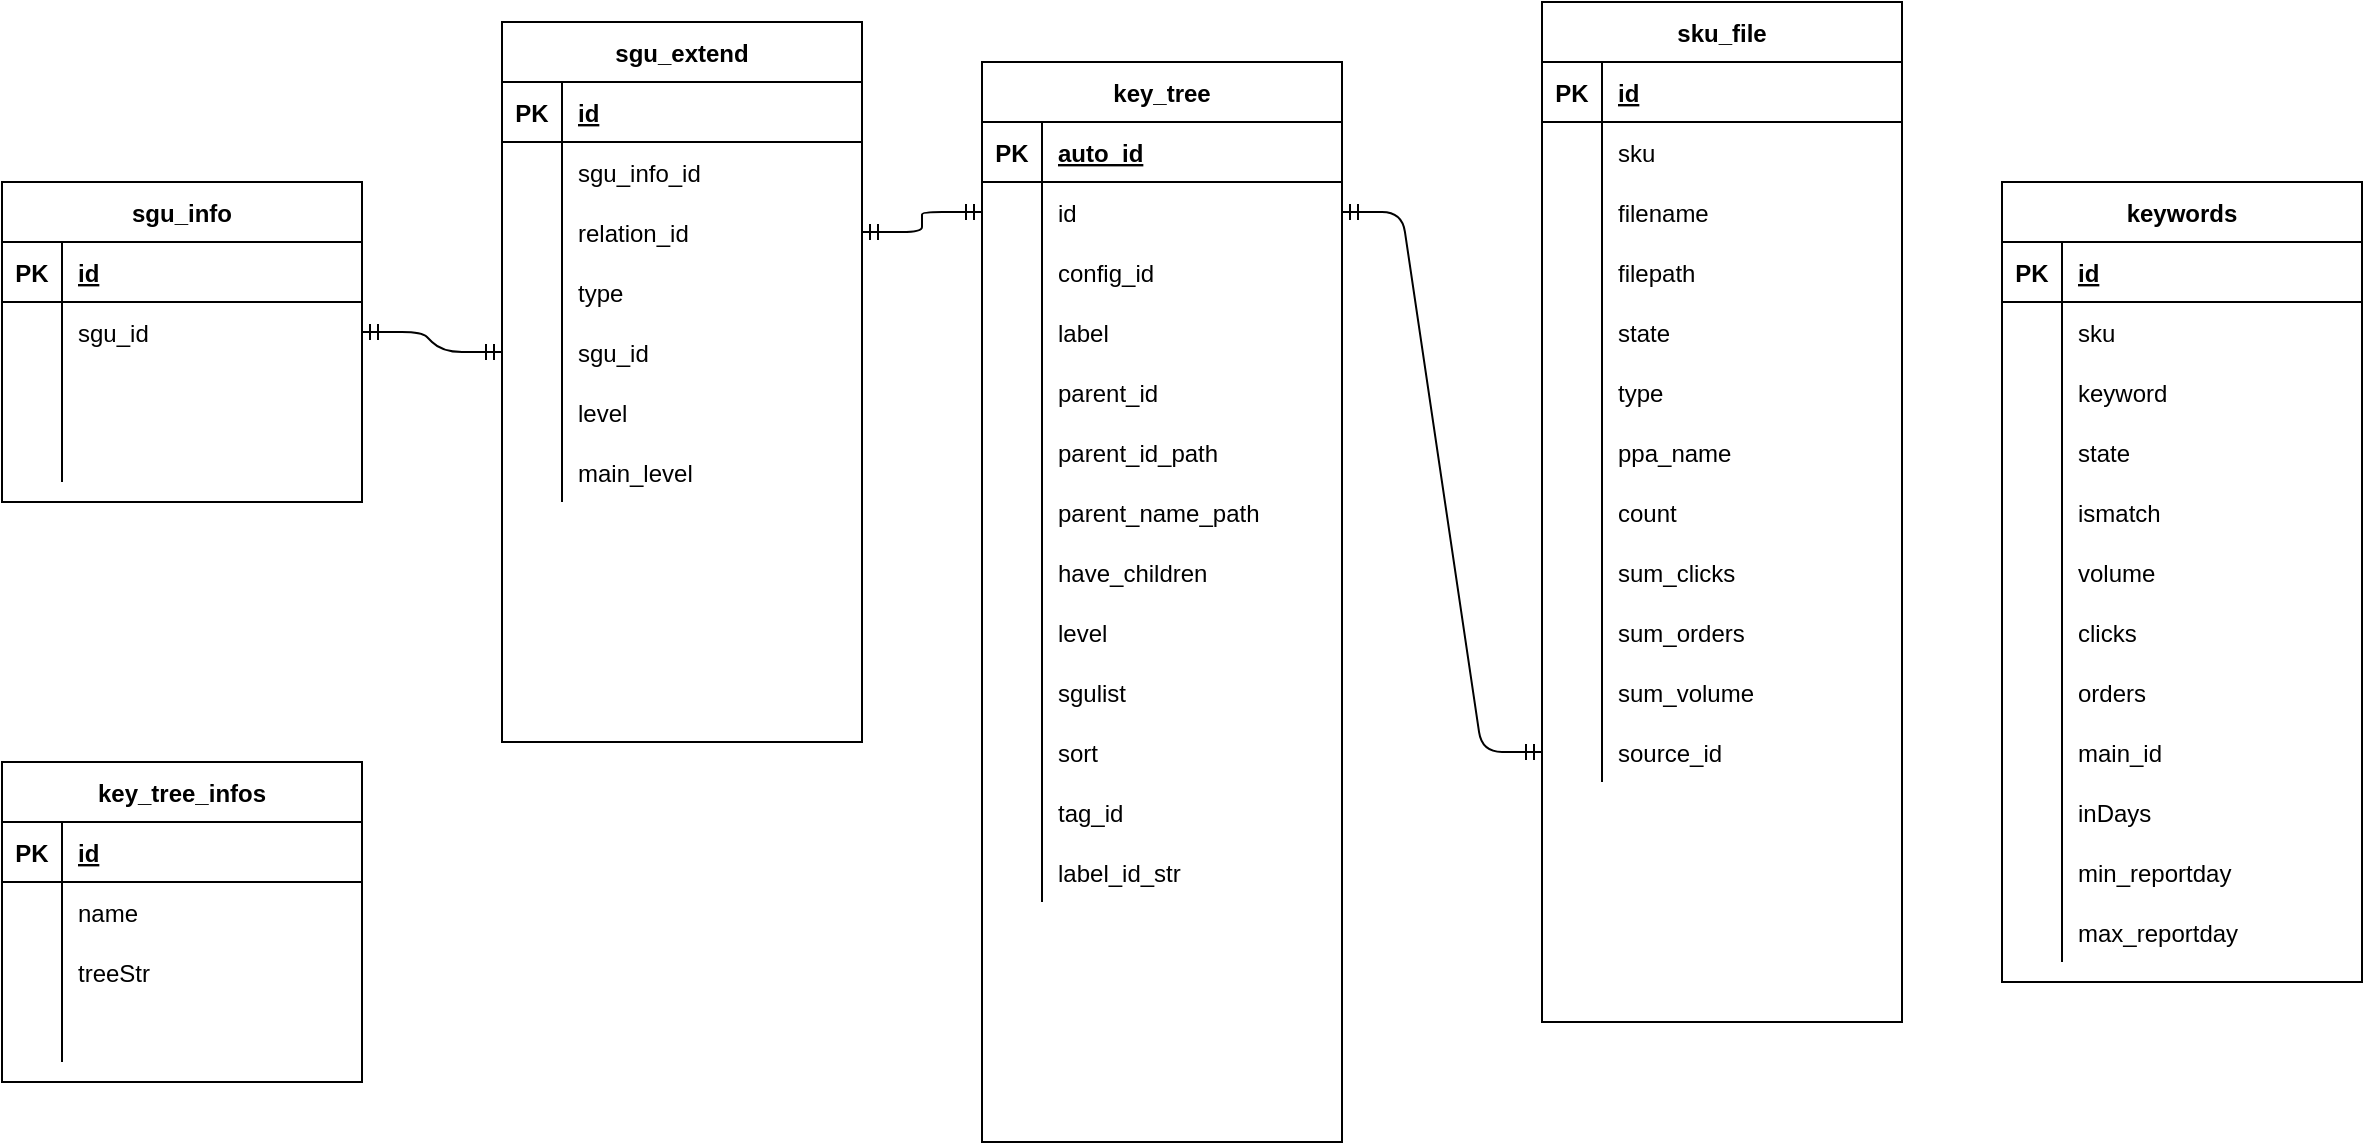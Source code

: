 <mxfile version="13.6.5" type="github">
  <diagram id="T2c0JC1pG8qGvLofcxiz" name="Page-1">
    <mxGraphModel dx="1108" dy="1663" grid="1" gridSize="10" guides="1" tooltips="1" connect="1" arrows="1" fold="1" page="1" pageScale="1" pageWidth="827" pageHeight="1169" math="0" shadow="0">
      <root>
        <mxCell id="0" />
        <mxCell id="1" parent="0" />
        <mxCell id="lmjLTgkYBgZOz8Km2oB--86" value="" style="edgeStyle=entityRelationEdgeStyle;fontSize=12;html=1;endArrow=ERmandOne;startArrow=ERmandOne;" parent="1" source="lmjLTgkYBgZOz8Km2oB--60" target="lmjLTgkYBgZOz8Km2oB--5" edge="1">
          <mxGeometry width="100" height="100" relative="1" as="geometry">
            <mxPoint x="480" y="310" as="sourcePoint" />
            <mxPoint x="580" y="210" as="targetPoint" />
          </mxGeometry>
        </mxCell>
        <mxCell id="lmjLTgkYBgZOz8Km2oB--161" value="" style="edgeStyle=entityRelationEdgeStyle;fontSize=12;html=1;endArrow=ERmandOne;startArrow=ERmandOne;exitX=1;exitY=0.5;exitDx=0;exitDy=0;entryX=0;entryY=0.5;entryDx=0;entryDy=0;" parent="1" source="lmjLTgkYBgZOz8Km2oB--53" target="lmjLTgkYBgZOz8Km2oB--112" edge="1">
          <mxGeometry width="100" height="100" relative="1" as="geometry">
            <mxPoint x="520" y="220" as="sourcePoint" />
            <mxPoint x="620" y="120" as="targetPoint" />
          </mxGeometry>
        </mxCell>
        <mxCell id="PU8C4lSoChh2weEtVs2--3" value="" style="edgeStyle=entityRelationEdgeStyle;fontSize=12;html=1;endArrow=ERmandOne;startArrow=ERmandOne;entryX=0;entryY=0.5;entryDx=0;entryDy=0;exitX=1;exitY=0.5;exitDx=0;exitDy=0;" edge="1" parent="1" source="lmjLTgkYBgZOz8Km2oB--112" target="lmjLTgkYBgZOz8Km2oB--105">
          <mxGeometry width="100" height="100" relative="1" as="geometry">
            <mxPoint x="590" y="310" as="sourcePoint" />
            <mxPoint x="690" y="210" as="targetPoint" />
          </mxGeometry>
        </mxCell>
        <mxCell id="PU8C4lSoChh2weEtVs2--4" value="keywords" style="shape=table;startSize=30;container=1;collapsible=1;childLayout=tableLayout;fixedRows=1;rowLines=0;fontStyle=1;align=center;resizeLast=1;" vertex="1" parent="1">
          <mxGeometry x="1010" y="-220" width="180" height="400" as="geometry" />
        </mxCell>
        <mxCell id="PU8C4lSoChh2weEtVs2--5" value="" style="shape=partialRectangle;collapsible=0;dropTarget=0;pointerEvents=0;fillColor=none;top=0;left=0;bottom=1;right=0;points=[[0,0.5],[1,0.5]];portConstraint=eastwest;" vertex="1" parent="PU8C4lSoChh2weEtVs2--4">
          <mxGeometry y="30" width="180" height="30" as="geometry" />
        </mxCell>
        <mxCell id="PU8C4lSoChh2weEtVs2--6" value="PK" style="shape=partialRectangle;connectable=0;fillColor=none;top=0;left=0;bottom=0;right=0;fontStyle=1;overflow=hidden;" vertex="1" parent="PU8C4lSoChh2weEtVs2--5">
          <mxGeometry width="30" height="30" as="geometry" />
        </mxCell>
        <mxCell id="PU8C4lSoChh2weEtVs2--7" value="id" style="shape=partialRectangle;connectable=0;fillColor=none;top=0;left=0;bottom=0;right=0;align=left;spacingLeft=6;fontStyle=5;overflow=hidden;" vertex="1" parent="PU8C4lSoChh2weEtVs2--5">
          <mxGeometry x="30" width="150" height="30" as="geometry" />
        </mxCell>
        <mxCell id="PU8C4lSoChh2weEtVs2--8" value="" style="shape=partialRectangle;collapsible=0;dropTarget=0;pointerEvents=0;fillColor=none;top=0;left=0;bottom=0;right=0;points=[[0,0.5],[1,0.5]];portConstraint=eastwest;" vertex="1" parent="PU8C4lSoChh2weEtVs2--4">
          <mxGeometry y="60" width="180" height="30" as="geometry" />
        </mxCell>
        <mxCell id="PU8C4lSoChh2weEtVs2--9" value="" style="shape=partialRectangle;connectable=0;fillColor=none;top=0;left=0;bottom=0;right=0;editable=1;overflow=hidden;" vertex="1" parent="PU8C4lSoChh2weEtVs2--8">
          <mxGeometry width="30" height="30" as="geometry" />
        </mxCell>
        <mxCell id="PU8C4lSoChh2weEtVs2--10" value="sku" style="shape=partialRectangle;connectable=0;fillColor=none;top=0;left=0;bottom=0;right=0;align=left;spacingLeft=6;overflow=hidden;" vertex="1" parent="PU8C4lSoChh2weEtVs2--8">
          <mxGeometry x="30" width="150" height="30" as="geometry" />
        </mxCell>
        <mxCell id="PU8C4lSoChh2weEtVs2--11" value="" style="shape=partialRectangle;collapsible=0;dropTarget=0;pointerEvents=0;fillColor=none;top=0;left=0;bottom=0;right=0;points=[[0,0.5],[1,0.5]];portConstraint=eastwest;" vertex="1" parent="PU8C4lSoChh2weEtVs2--4">
          <mxGeometry y="90" width="180" height="30" as="geometry" />
        </mxCell>
        <mxCell id="PU8C4lSoChh2weEtVs2--12" value="" style="shape=partialRectangle;connectable=0;fillColor=none;top=0;left=0;bottom=0;right=0;editable=1;overflow=hidden;" vertex="1" parent="PU8C4lSoChh2weEtVs2--11">
          <mxGeometry width="30" height="30" as="geometry" />
        </mxCell>
        <mxCell id="PU8C4lSoChh2weEtVs2--13" value="keyword" style="shape=partialRectangle;connectable=0;fillColor=none;top=0;left=0;bottom=0;right=0;align=left;spacingLeft=6;overflow=hidden;" vertex="1" parent="PU8C4lSoChh2weEtVs2--11">
          <mxGeometry x="30" width="150" height="30" as="geometry" />
        </mxCell>
        <mxCell id="PU8C4lSoChh2weEtVs2--14" value="" style="shape=partialRectangle;collapsible=0;dropTarget=0;pointerEvents=0;fillColor=none;top=0;left=0;bottom=0;right=0;points=[[0,0.5],[1,0.5]];portConstraint=eastwest;" vertex="1" parent="PU8C4lSoChh2weEtVs2--4">
          <mxGeometry y="120" width="180" height="30" as="geometry" />
        </mxCell>
        <mxCell id="PU8C4lSoChh2weEtVs2--15" value="" style="shape=partialRectangle;connectable=0;fillColor=none;top=0;left=0;bottom=0;right=0;editable=1;overflow=hidden;" vertex="1" parent="PU8C4lSoChh2weEtVs2--14">
          <mxGeometry width="30" height="30" as="geometry" />
        </mxCell>
        <mxCell id="PU8C4lSoChh2weEtVs2--16" value="state" style="shape=partialRectangle;connectable=0;fillColor=none;top=0;left=0;bottom=0;right=0;align=left;spacingLeft=6;overflow=hidden;" vertex="1" parent="PU8C4lSoChh2weEtVs2--14">
          <mxGeometry x="30" width="150" height="30" as="geometry" />
        </mxCell>
        <mxCell id="PU8C4lSoChh2weEtVs2--17" value="" style="shape=partialRectangle;collapsible=0;dropTarget=0;pointerEvents=0;fillColor=none;top=0;left=0;bottom=0;right=0;points=[[0,0.5],[1,0.5]];portConstraint=eastwest;" vertex="1" parent="PU8C4lSoChh2weEtVs2--4">
          <mxGeometry y="150" width="180" height="30" as="geometry" />
        </mxCell>
        <mxCell id="PU8C4lSoChh2weEtVs2--18" value="" style="shape=partialRectangle;connectable=0;fillColor=none;top=0;left=0;bottom=0;right=0;editable=1;overflow=hidden;" vertex="1" parent="PU8C4lSoChh2weEtVs2--17">
          <mxGeometry width="30" height="30" as="geometry" />
        </mxCell>
        <mxCell id="PU8C4lSoChh2weEtVs2--19" value="ismatch" style="shape=partialRectangle;connectable=0;fillColor=none;top=0;left=0;bottom=0;right=0;align=left;spacingLeft=6;overflow=hidden;" vertex="1" parent="PU8C4lSoChh2weEtVs2--17">
          <mxGeometry x="30" width="150" height="30" as="geometry" />
        </mxCell>
        <mxCell id="PU8C4lSoChh2weEtVs2--20" value="" style="shape=partialRectangle;collapsible=0;dropTarget=0;pointerEvents=0;fillColor=none;top=0;left=0;bottom=0;right=0;points=[[0,0.5],[1,0.5]];portConstraint=eastwest;" vertex="1" parent="PU8C4lSoChh2weEtVs2--4">
          <mxGeometry y="180" width="180" height="30" as="geometry" />
        </mxCell>
        <mxCell id="PU8C4lSoChh2weEtVs2--21" value="" style="shape=partialRectangle;connectable=0;fillColor=none;top=0;left=0;bottom=0;right=0;editable=1;overflow=hidden;" vertex="1" parent="PU8C4lSoChh2weEtVs2--20">
          <mxGeometry width="30" height="30" as="geometry" />
        </mxCell>
        <mxCell id="PU8C4lSoChh2weEtVs2--22" value="volume" style="shape=partialRectangle;connectable=0;fillColor=none;top=0;left=0;bottom=0;right=0;align=left;spacingLeft=6;overflow=hidden;" vertex="1" parent="PU8C4lSoChh2weEtVs2--20">
          <mxGeometry x="30" width="150" height="30" as="geometry" />
        </mxCell>
        <mxCell id="PU8C4lSoChh2weEtVs2--23" value="" style="shape=partialRectangle;collapsible=0;dropTarget=0;pointerEvents=0;fillColor=none;top=0;left=0;bottom=0;right=0;points=[[0,0.5],[1,0.5]];portConstraint=eastwest;" vertex="1" parent="PU8C4lSoChh2weEtVs2--4">
          <mxGeometry y="210" width="180" height="30" as="geometry" />
        </mxCell>
        <mxCell id="PU8C4lSoChh2weEtVs2--24" value="" style="shape=partialRectangle;connectable=0;fillColor=none;top=0;left=0;bottom=0;right=0;editable=1;overflow=hidden;" vertex="1" parent="PU8C4lSoChh2weEtVs2--23">
          <mxGeometry width="30" height="30" as="geometry" />
        </mxCell>
        <mxCell id="PU8C4lSoChh2weEtVs2--25" value="clicks" style="shape=partialRectangle;connectable=0;fillColor=none;top=0;left=0;bottom=0;right=0;align=left;spacingLeft=6;overflow=hidden;" vertex="1" parent="PU8C4lSoChh2weEtVs2--23">
          <mxGeometry x="30" width="150" height="30" as="geometry" />
        </mxCell>
        <mxCell id="PU8C4lSoChh2weEtVs2--26" value="" style="shape=partialRectangle;collapsible=0;dropTarget=0;pointerEvents=0;fillColor=none;top=0;left=0;bottom=0;right=0;points=[[0,0.5],[1,0.5]];portConstraint=eastwest;" vertex="1" parent="PU8C4lSoChh2weEtVs2--4">
          <mxGeometry y="240" width="180" height="30" as="geometry" />
        </mxCell>
        <mxCell id="PU8C4lSoChh2weEtVs2--27" value="" style="shape=partialRectangle;connectable=0;fillColor=none;top=0;left=0;bottom=0;right=0;editable=1;overflow=hidden;" vertex="1" parent="PU8C4lSoChh2weEtVs2--26">
          <mxGeometry width="30" height="30" as="geometry" />
        </mxCell>
        <mxCell id="PU8C4lSoChh2weEtVs2--28" value="orders" style="shape=partialRectangle;connectable=0;fillColor=none;top=0;left=0;bottom=0;right=0;align=left;spacingLeft=6;overflow=hidden;" vertex="1" parent="PU8C4lSoChh2weEtVs2--26">
          <mxGeometry x="30" width="150" height="30" as="geometry" />
        </mxCell>
        <mxCell id="PU8C4lSoChh2weEtVs2--54" value="" style="shape=partialRectangle;collapsible=0;dropTarget=0;pointerEvents=0;fillColor=none;top=0;left=0;bottom=0;right=0;points=[[0,0.5],[1,0.5]];portConstraint=eastwest;" vertex="1" parent="PU8C4lSoChh2weEtVs2--4">
          <mxGeometry y="270" width="180" height="30" as="geometry" />
        </mxCell>
        <mxCell id="PU8C4lSoChh2weEtVs2--55" value="" style="shape=partialRectangle;connectable=0;fillColor=none;top=0;left=0;bottom=0;right=0;editable=1;overflow=hidden;" vertex="1" parent="PU8C4lSoChh2weEtVs2--54">
          <mxGeometry width="30" height="30" as="geometry" />
        </mxCell>
        <mxCell id="PU8C4lSoChh2weEtVs2--56" value="main_id" style="shape=partialRectangle;connectable=0;fillColor=none;top=0;left=0;bottom=0;right=0;align=left;spacingLeft=6;overflow=hidden;" vertex="1" parent="PU8C4lSoChh2weEtVs2--54">
          <mxGeometry x="30" width="150" height="30" as="geometry" />
        </mxCell>
        <mxCell id="PU8C4lSoChh2weEtVs2--57" value="" style="shape=partialRectangle;collapsible=0;dropTarget=0;pointerEvents=0;fillColor=none;top=0;left=0;bottom=0;right=0;points=[[0,0.5],[1,0.5]];portConstraint=eastwest;" vertex="1" parent="PU8C4lSoChh2weEtVs2--4">
          <mxGeometry y="300" width="180" height="30" as="geometry" />
        </mxCell>
        <mxCell id="PU8C4lSoChh2weEtVs2--58" value="" style="shape=partialRectangle;connectable=0;fillColor=none;top=0;left=0;bottom=0;right=0;editable=1;overflow=hidden;" vertex="1" parent="PU8C4lSoChh2weEtVs2--57">
          <mxGeometry width="30" height="30" as="geometry" />
        </mxCell>
        <mxCell id="PU8C4lSoChh2weEtVs2--59" value="inDays" style="shape=partialRectangle;connectable=0;fillColor=none;top=0;left=0;bottom=0;right=0;align=left;spacingLeft=6;overflow=hidden;" vertex="1" parent="PU8C4lSoChh2weEtVs2--57">
          <mxGeometry x="30" width="150" height="30" as="geometry" />
        </mxCell>
        <mxCell id="PU8C4lSoChh2weEtVs2--60" value="" style="shape=partialRectangle;collapsible=0;dropTarget=0;pointerEvents=0;fillColor=none;top=0;left=0;bottom=0;right=0;points=[[0,0.5],[1,0.5]];portConstraint=eastwest;" vertex="1" parent="PU8C4lSoChh2weEtVs2--4">
          <mxGeometry y="330" width="180" height="30" as="geometry" />
        </mxCell>
        <mxCell id="PU8C4lSoChh2weEtVs2--61" value="" style="shape=partialRectangle;connectable=0;fillColor=none;top=0;left=0;bottom=0;right=0;editable=1;overflow=hidden;" vertex="1" parent="PU8C4lSoChh2weEtVs2--60">
          <mxGeometry width="30" height="30" as="geometry" />
        </mxCell>
        <mxCell id="PU8C4lSoChh2weEtVs2--62" value="min_reportday" style="shape=partialRectangle;connectable=0;fillColor=none;top=0;left=0;bottom=0;right=0;align=left;spacingLeft=6;overflow=hidden;" vertex="1" parent="PU8C4lSoChh2weEtVs2--60">
          <mxGeometry x="30" width="150" height="30" as="geometry" />
        </mxCell>
        <mxCell id="PU8C4lSoChh2weEtVs2--63" value="" style="shape=partialRectangle;collapsible=0;dropTarget=0;pointerEvents=0;fillColor=none;top=0;left=0;bottom=0;right=0;points=[[0,0.5],[1,0.5]];portConstraint=eastwest;" vertex="1" parent="PU8C4lSoChh2weEtVs2--4">
          <mxGeometry y="360" width="180" height="30" as="geometry" />
        </mxCell>
        <mxCell id="PU8C4lSoChh2weEtVs2--64" value="" style="shape=partialRectangle;connectable=0;fillColor=none;top=0;left=0;bottom=0;right=0;editable=1;overflow=hidden;" vertex="1" parent="PU8C4lSoChh2weEtVs2--63">
          <mxGeometry width="30" height="30" as="geometry" />
        </mxCell>
        <mxCell id="PU8C4lSoChh2weEtVs2--65" value="max_reportday" style="shape=partialRectangle;connectable=0;fillColor=none;top=0;left=0;bottom=0;right=0;align=left;spacingLeft=6;overflow=hidden;" vertex="1" parent="PU8C4lSoChh2weEtVs2--63">
          <mxGeometry x="30" width="150" height="30" as="geometry" />
        </mxCell>
        <mxCell id="lmjLTgkYBgZOz8Km2oB--148" value="key_tree_infos" style="shape=table;startSize=30;container=1;collapsible=1;childLayout=tableLayout;fixedRows=1;rowLines=0;fontStyle=1;align=center;resizeLast=1;fillColor=none;" parent="1" vertex="1">
          <mxGeometry x="10" y="70" width="180" height="160" as="geometry" />
        </mxCell>
        <mxCell id="lmjLTgkYBgZOz8Km2oB--149" value="" style="shape=partialRectangle;collapsible=0;dropTarget=0;pointerEvents=0;fillColor=none;top=0;left=0;bottom=1;right=0;points=[[0,0.5],[1,0.5]];portConstraint=eastwest;" parent="lmjLTgkYBgZOz8Km2oB--148" vertex="1">
          <mxGeometry y="30" width="180" height="30" as="geometry" />
        </mxCell>
        <mxCell id="lmjLTgkYBgZOz8Km2oB--150" value="PK" style="shape=partialRectangle;connectable=0;fillColor=none;top=0;left=0;bottom=0;right=0;fontStyle=1;overflow=hidden;" parent="lmjLTgkYBgZOz8Km2oB--149" vertex="1">
          <mxGeometry width="30" height="30" as="geometry" />
        </mxCell>
        <mxCell id="lmjLTgkYBgZOz8Km2oB--151" value="id" style="shape=partialRectangle;connectable=0;fillColor=none;top=0;left=0;bottom=0;right=0;align=left;spacingLeft=6;fontStyle=5;overflow=hidden;" parent="lmjLTgkYBgZOz8Km2oB--149" vertex="1">
          <mxGeometry x="30" width="150" height="30" as="geometry" />
        </mxCell>
        <mxCell id="lmjLTgkYBgZOz8Km2oB--152" value="" style="shape=partialRectangle;collapsible=0;dropTarget=0;pointerEvents=0;fillColor=none;top=0;left=0;bottom=0;right=0;points=[[0,0.5],[1,0.5]];portConstraint=eastwest;" parent="lmjLTgkYBgZOz8Km2oB--148" vertex="1">
          <mxGeometry y="60" width="180" height="30" as="geometry" />
        </mxCell>
        <mxCell id="lmjLTgkYBgZOz8Km2oB--153" value="" style="shape=partialRectangle;connectable=0;fillColor=none;top=0;left=0;bottom=0;right=0;editable=1;overflow=hidden;" parent="lmjLTgkYBgZOz8Km2oB--152" vertex="1">
          <mxGeometry width="30" height="30" as="geometry" />
        </mxCell>
        <mxCell id="lmjLTgkYBgZOz8Km2oB--154" value="name" style="shape=partialRectangle;connectable=0;fillColor=none;top=0;left=0;bottom=0;right=0;align=left;spacingLeft=6;overflow=hidden;" parent="lmjLTgkYBgZOz8Km2oB--152" vertex="1">
          <mxGeometry x="30" width="150" height="30" as="geometry" />
        </mxCell>
        <mxCell id="lmjLTgkYBgZOz8Km2oB--155" value="" style="shape=partialRectangle;collapsible=0;dropTarget=0;pointerEvents=0;fillColor=none;top=0;left=0;bottom=0;right=0;points=[[0,0.5],[1,0.5]];portConstraint=eastwest;" parent="lmjLTgkYBgZOz8Km2oB--148" vertex="1">
          <mxGeometry y="90" width="180" height="30" as="geometry" />
        </mxCell>
        <mxCell id="lmjLTgkYBgZOz8Km2oB--156" value="" style="shape=partialRectangle;connectable=0;fillColor=none;top=0;left=0;bottom=0;right=0;editable=1;overflow=hidden;" parent="lmjLTgkYBgZOz8Km2oB--155" vertex="1">
          <mxGeometry width="30" height="30" as="geometry" />
        </mxCell>
        <mxCell id="lmjLTgkYBgZOz8Km2oB--157" value="treeStr" style="shape=partialRectangle;connectable=0;fillColor=none;top=0;left=0;bottom=0;right=0;align=left;spacingLeft=6;overflow=hidden;" parent="lmjLTgkYBgZOz8Km2oB--155" vertex="1">
          <mxGeometry x="30" width="150" height="30" as="geometry" />
        </mxCell>
        <mxCell id="lmjLTgkYBgZOz8Km2oB--158" value="" style="shape=partialRectangle;collapsible=0;dropTarget=0;pointerEvents=0;fillColor=none;top=0;left=0;bottom=0;right=0;points=[[0,0.5],[1,0.5]];portConstraint=eastwest;" parent="lmjLTgkYBgZOz8Km2oB--148" vertex="1">
          <mxGeometry y="120" width="180" height="30" as="geometry" />
        </mxCell>
        <mxCell id="lmjLTgkYBgZOz8Km2oB--159" value="" style="shape=partialRectangle;connectable=0;fillColor=none;top=0;left=0;bottom=0;right=0;editable=1;overflow=hidden;" parent="lmjLTgkYBgZOz8Km2oB--158" vertex="1">
          <mxGeometry width="30" height="30" as="geometry" />
        </mxCell>
        <mxCell id="lmjLTgkYBgZOz8Km2oB--160" value="" style="shape=partialRectangle;connectable=0;fillColor=none;top=0;left=0;bottom=0;right=0;align=left;spacingLeft=6;overflow=hidden;" parent="lmjLTgkYBgZOz8Km2oB--158" vertex="1">
          <mxGeometry x="30" width="150" height="30" as="geometry" />
        </mxCell>
        <mxCell id="lmjLTgkYBgZOz8Km2oB--1" value="sgu_info" style="shape=table;startSize=30;container=1;collapsible=1;childLayout=tableLayout;fixedRows=1;rowLines=0;fontStyle=1;align=center;resizeLast=1;" parent="1" vertex="1">
          <mxGeometry x="10" y="-220" width="180" height="160" as="geometry">
            <mxRectangle x="30" y="80" width="80" height="30" as="alternateBounds" />
          </mxGeometry>
        </mxCell>
        <mxCell id="lmjLTgkYBgZOz8Km2oB--2" value="" style="shape=partialRectangle;collapsible=0;dropTarget=0;pointerEvents=0;fillColor=none;top=0;left=0;bottom=1;right=0;points=[[0,0.5],[1,0.5]];portConstraint=eastwest;" parent="lmjLTgkYBgZOz8Km2oB--1" vertex="1">
          <mxGeometry y="30" width="180" height="30" as="geometry" />
        </mxCell>
        <mxCell id="lmjLTgkYBgZOz8Km2oB--3" value="PK" style="shape=partialRectangle;connectable=0;fillColor=none;top=0;left=0;bottom=0;right=0;fontStyle=1;overflow=hidden;" parent="lmjLTgkYBgZOz8Km2oB--2" vertex="1">
          <mxGeometry width="30" height="30" as="geometry" />
        </mxCell>
        <mxCell id="lmjLTgkYBgZOz8Km2oB--4" value="id" style="shape=partialRectangle;connectable=0;fillColor=none;top=0;left=0;bottom=0;right=0;align=left;spacingLeft=6;fontStyle=5;overflow=hidden;" parent="lmjLTgkYBgZOz8Km2oB--2" vertex="1">
          <mxGeometry x="30" width="150" height="30" as="geometry" />
        </mxCell>
        <mxCell id="lmjLTgkYBgZOz8Km2oB--5" value="" style="shape=partialRectangle;collapsible=0;dropTarget=0;pointerEvents=0;fillColor=none;top=0;left=0;bottom=0;right=0;points=[[0,0.5],[1,0.5]];portConstraint=eastwest;" parent="lmjLTgkYBgZOz8Km2oB--1" vertex="1">
          <mxGeometry y="60" width="180" height="30" as="geometry" />
        </mxCell>
        <mxCell id="lmjLTgkYBgZOz8Km2oB--6" value="" style="shape=partialRectangle;connectable=0;fillColor=none;top=0;left=0;bottom=0;right=0;editable=1;overflow=hidden;" parent="lmjLTgkYBgZOz8Km2oB--5" vertex="1">
          <mxGeometry width="30" height="30" as="geometry" />
        </mxCell>
        <mxCell id="lmjLTgkYBgZOz8Km2oB--7" value="sgu_id" style="shape=partialRectangle;connectable=0;fillColor=none;top=0;left=0;bottom=0;right=0;align=left;spacingLeft=6;overflow=hidden;" parent="lmjLTgkYBgZOz8Km2oB--5" vertex="1">
          <mxGeometry x="30" width="150" height="30" as="geometry" />
        </mxCell>
        <mxCell id="lmjLTgkYBgZOz8Km2oB--8" value="" style="shape=partialRectangle;collapsible=0;dropTarget=0;pointerEvents=0;fillColor=none;top=0;left=0;bottom=0;right=0;points=[[0,0.5],[1,0.5]];portConstraint=eastwest;" parent="lmjLTgkYBgZOz8Km2oB--1" vertex="1">
          <mxGeometry y="90" width="180" height="30" as="geometry" />
        </mxCell>
        <mxCell id="lmjLTgkYBgZOz8Km2oB--9" value="" style="shape=partialRectangle;connectable=0;fillColor=none;top=0;left=0;bottom=0;right=0;editable=1;overflow=hidden;" parent="lmjLTgkYBgZOz8Km2oB--8" vertex="1">
          <mxGeometry width="30" height="30" as="geometry" />
        </mxCell>
        <mxCell id="lmjLTgkYBgZOz8Km2oB--10" value="" style="shape=partialRectangle;connectable=0;fillColor=none;top=0;left=0;bottom=0;right=0;align=left;spacingLeft=6;overflow=hidden;" parent="lmjLTgkYBgZOz8Km2oB--8" vertex="1">
          <mxGeometry x="30" width="150" height="30" as="geometry" />
        </mxCell>
        <mxCell id="lmjLTgkYBgZOz8Km2oB--11" value="" style="shape=partialRectangle;collapsible=0;dropTarget=0;pointerEvents=0;fillColor=none;top=0;left=0;bottom=0;right=0;points=[[0,0.5],[1,0.5]];portConstraint=eastwest;" parent="lmjLTgkYBgZOz8Km2oB--1" vertex="1">
          <mxGeometry y="120" width="180" height="30" as="geometry" />
        </mxCell>
        <mxCell id="lmjLTgkYBgZOz8Km2oB--12" value="" style="shape=partialRectangle;connectable=0;fillColor=none;top=0;left=0;bottom=0;right=0;editable=1;overflow=hidden;" parent="lmjLTgkYBgZOz8Km2oB--11" vertex="1">
          <mxGeometry width="30" height="30" as="geometry" />
        </mxCell>
        <mxCell id="lmjLTgkYBgZOz8Km2oB--13" value="" style="shape=partialRectangle;connectable=0;fillColor=none;top=0;left=0;bottom=0;right=0;align=left;spacingLeft=6;overflow=hidden;" parent="lmjLTgkYBgZOz8Km2oB--11" vertex="1">
          <mxGeometry x="30" width="150" height="30" as="geometry" />
        </mxCell>
        <mxCell id="lmjLTgkYBgZOz8Km2oB--46" value="sgu_extend" style="shape=table;startSize=30;container=1;collapsible=1;childLayout=tableLayout;fixedRows=1;rowLines=0;fontStyle=1;align=center;resizeLast=1;fillColor=none;" parent="1" vertex="1">
          <mxGeometry x="260" y="-300" width="180" height="360" as="geometry">
            <mxRectangle x="570" y="75" width="60" height="30" as="alternateBounds" />
          </mxGeometry>
        </mxCell>
        <mxCell id="lmjLTgkYBgZOz8Km2oB--47" value="" style="shape=partialRectangle;collapsible=0;dropTarget=0;pointerEvents=0;fillColor=none;top=0;left=0;bottom=1;right=0;points=[[0,0.5],[1,0.5]];portConstraint=eastwest;" parent="lmjLTgkYBgZOz8Km2oB--46" vertex="1">
          <mxGeometry y="30" width="180" height="30" as="geometry" />
        </mxCell>
        <mxCell id="lmjLTgkYBgZOz8Km2oB--48" value="PK" style="shape=partialRectangle;connectable=0;fillColor=none;top=0;left=0;bottom=0;right=0;fontStyle=1;overflow=hidden;" parent="lmjLTgkYBgZOz8Km2oB--47" vertex="1">
          <mxGeometry width="30" height="30" as="geometry" />
        </mxCell>
        <mxCell id="lmjLTgkYBgZOz8Km2oB--49" value="id" style="shape=partialRectangle;connectable=0;fillColor=none;top=0;left=0;bottom=0;right=0;align=left;spacingLeft=6;fontStyle=5;overflow=hidden;" parent="lmjLTgkYBgZOz8Km2oB--47" vertex="1">
          <mxGeometry x="30" width="150" height="30" as="geometry" />
        </mxCell>
        <mxCell id="lmjLTgkYBgZOz8Km2oB--50" value="" style="shape=partialRectangle;collapsible=0;dropTarget=0;pointerEvents=0;fillColor=none;top=0;left=0;bottom=0;right=0;points=[[0,0.5],[1,0.5]];portConstraint=eastwest;" parent="lmjLTgkYBgZOz8Km2oB--46" vertex="1">
          <mxGeometry y="60" width="180" height="30" as="geometry" />
        </mxCell>
        <mxCell id="lmjLTgkYBgZOz8Km2oB--51" value="" style="shape=partialRectangle;connectable=0;fillColor=none;top=0;left=0;bottom=0;right=0;editable=1;overflow=hidden;" parent="lmjLTgkYBgZOz8Km2oB--50" vertex="1">
          <mxGeometry width="30" height="30" as="geometry" />
        </mxCell>
        <mxCell id="lmjLTgkYBgZOz8Km2oB--52" value="sgu_info_id" style="shape=partialRectangle;connectable=0;fillColor=none;top=0;left=0;bottom=0;right=0;align=left;spacingLeft=6;overflow=hidden;" parent="lmjLTgkYBgZOz8Km2oB--50" vertex="1">
          <mxGeometry x="30" width="150" height="30" as="geometry" />
        </mxCell>
        <mxCell id="lmjLTgkYBgZOz8Km2oB--53" value="" style="shape=partialRectangle;collapsible=0;dropTarget=0;pointerEvents=0;fillColor=none;top=0;left=0;bottom=0;right=0;points=[[0,0.5],[1,0.5]];portConstraint=eastwest;" parent="lmjLTgkYBgZOz8Km2oB--46" vertex="1">
          <mxGeometry y="90" width="180" height="30" as="geometry" />
        </mxCell>
        <mxCell id="lmjLTgkYBgZOz8Km2oB--54" value="" style="shape=partialRectangle;connectable=0;fillColor=none;top=0;left=0;bottom=0;right=0;editable=1;overflow=hidden;" parent="lmjLTgkYBgZOz8Km2oB--53" vertex="1">
          <mxGeometry width="30" height="30" as="geometry" />
        </mxCell>
        <mxCell id="lmjLTgkYBgZOz8Km2oB--55" value="relation_id" style="shape=partialRectangle;connectable=0;fillColor=none;top=0;left=0;bottom=0;right=0;align=left;spacingLeft=6;overflow=hidden;" parent="lmjLTgkYBgZOz8Km2oB--53" vertex="1">
          <mxGeometry x="30" width="150" height="30" as="geometry" />
        </mxCell>
        <mxCell id="lmjLTgkYBgZOz8Km2oB--56" value="" style="shape=partialRectangle;collapsible=0;dropTarget=0;pointerEvents=0;fillColor=none;top=0;left=0;bottom=0;right=0;points=[[0,0.5],[1,0.5]];portConstraint=eastwest;" parent="lmjLTgkYBgZOz8Km2oB--46" vertex="1">
          <mxGeometry y="120" width="180" height="30" as="geometry" />
        </mxCell>
        <mxCell id="lmjLTgkYBgZOz8Km2oB--57" value="" style="shape=partialRectangle;connectable=0;fillColor=none;top=0;left=0;bottom=0;right=0;editable=1;overflow=hidden;" parent="lmjLTgkYBgZOz8Km2oB--56" vertex="1">
          <mxGeometry width="30" height="30" as="geometry" />
        </mxCell>
        <mxCell id="lmjLTgkYBgZOz8Km2oB--58" value="type" style="shape=partialRectangle;connectable=0;fillColor=none;top=0;left=0;bottom=0;right=0;align=left;spacingLeft=6;overflow=hidden;" parent="lmjLTgkYBgZOz8Km2oB--56" vertex="1">
          <mxGeometry x="30" width="150" height="30" as="geometry" />
        </mxCell>
        <mxCell id="lmjLTgkYBgZOz8Km2oB--60" value="" style="shape=partialRectangle;collapsible=0;dropTarget=0;pointerEvents=0;fillColor=none;top=0;left=0;bottom=0;right=0;points=[[0,0.5],[1,0.5]];portConstraint=eastwest;" parent="lmjLTgkYBgZOz8Km2oB--46" vertex="1">
          <mxGeometry y="150" width="180" height="30" as="geometry" />
        </mxCell>
        <mxCell id="lmjLTgkYBgZOz8Km2oB--61" value="" style="shape=partialRectangle;connectable=0;fillColor=none;top=0;left=0;bottom=0;right=0;editable=1;overflow=hidden;" parent="lmjLTgkYBgZOz8Km2oB--60" vertex="1">
          <mxGeometry width="30" height="30" as="geometry" />
        </mxCell>
        <mxCell id="lmjLTgkYBgZOz8Km2oB--62" value="sgu_id" style="shape=partialRectangle;connectable=0;fillColor=none;top=0;left=0;bottom=0;right=0;align=left;spacingLeft=6;overflow=hidden;" parent="lmjLTgkYBgZOz8Km2oB--60" vertex="1">
          <mxGeometry x="30" width="150" height="30" as="geometry" />
        </mxCell>
        <mxCell id="lmjLTgkYBgZOz8Km2oB--79" value="" style="shape=partialRectangle;collapsible=0;dropTarget=0;pointerEvents=0;fillColor=none;top=0;left=0;bottom=0;right=0;points=[[0,0.5],[1,0.5]];portConstraint=eastwest;" parent="lmjLTgkYBgZOz8Km2oB--46" vertex="1">
          <mxGeometry y="180" width="180" height="30" as="geometry" />
        </mxCell>
        <mxCell id="lmjLTgkYBgZOz8Km2oB--80" value="" style="shape=partialRectangle;connectable=0;fillColor=none;top=0;left=0;bottom=0;right=0;editable=1;overflow=hidden;" parent="lmjLTgkYBgZOz8Km2oB--79" vertex="1">
          <mxGeometry width="30" height="30" as="geometry" />
        </mxCell>
        <mxCell id="lmjLTgkYBgZOz8Km2oB--81" value="level" style="shape=partialRectangle;connectable=0;fillColor=none;top=0;left=0;bottom=0;right=0;align=left;spacingLeft=6;overflow=hidden;" parent="lmjLTgkYBgZOz8Km2oB--79" vertex="1">
          <mxGeometry x="30" width="150" height="30" as="geometry" />
        </mxCell>
        <mxCell id="lmjLTgkYBgZOz8Km2oB--82" value="" style="shape=partialRectangle;collapsible=0;dropTarget=0;pointerEvents=0;fillColor=none;top=0;left=0;bottom=0;right=0;points=[[0,0.5],[1,0.5]];portConstraint=eastwest;" parent="lmjLTgkYBgZOz8Km2oB--46" vertex="1">
          <mxGeometry y="210" width="180" height="30" as="geometry" />
        </mxCell>
        <mxCell id="lmjLTgkYBgZOz8Km2oB--83" value="" style="shape=partialRectangle;connectable=0;fillColor=none;top=0;left=0;bottom=0;right=0;editable=1;overflow=hidden;" parent="lmjLTgkYBgZOz8Km2oB--82" vertex="1">
          <mxGeometry width="30" height="30" as="geometry" />
        </mxCell>
        <mxCell id="lmjLTgkYBgZOz8Km2oB--84" value="main_level" style="shape=partialRectangle;connectable=0;fillColor=none;top=0;left=0;bottom=0;right=0;align=left;spacingLeft=6;overflow=hidden;" parent="lmjLTgkYBgZOz8Km2oB--82" vertex="1">
          <mxGeometry x="30" width="150" height="30" as="geometry" />
        </mxCell>
        <mxCell id="lmjLTgkYBgZOz8Km2oB--63" value="sku_file" style="shape=table;startSize=30;container=1;collapsible=1;childLayout=tableLayout;fixedRows=1;rowLines=0;fontStyle=1;align=center;resizeLast=1;fillColor=none;" parent="1" vertex="1">
          <mxGeometry x="780" y="-310" width="180" height="510" as="geometry">
            <mxRectangle x="570" y="75" width="60" height="30" as="alternateBounds" />
          </mxGeometry>
        </mxCell>
        <mxCell id="lmjLTgkYBgZOz8Km2oB--64" value="" style="shape=partialRectangle;collapsible=0;dropTarget=0;pointerEvents=0;fillColor=none;top=0;left=0;bottom=1;right=0;points=[[0,0.5],[1,0.5]];portConstraint=eastwest;" parent="lmjLTgkYBgZOz8Km2oB--63" vertex="1">
          <mxGeometry y="30" width="180" height="30" as="geometry" />
        </mxCell>
        <mxCell id="lmjLTgkYBgZOz8Km2oB--65" value="PK" style="shape=partialRectangle;connectable=0;fillColor=none;top=0;left=0;bottom=0;right=0;fontStyle=1;overflow=hidden;" parent="lmjLTgkYBgZOz8Km2oB--64" vertex="1">
          <mxGeometry width="30" height="30" as="geometry" />
        </mxCell>
        <mxCell id="lmjLTgkYBgZOz8Km2oB--66" value="id" style="shape=partialRectangle;connectable=0;fillColor=none;top=0;left=0;bottom=0;right=0;align=left;spacingLeft=6;fontStyle=5;overflow=hidden;" parent="lmjLTgkYBgZOz8Km2oB--64" vertex="1">
          <mxGeometry x="30" width="150" height="30" as="geometry" />
        </mxCell>
        <mxCell id="lmjLTgkYBgZOz8Km2oB--67" value="" style="shape=partialRectangle;collapsible=0;dropTarget=0;pointerEvents=0;fillColor=none;top=0;left=0;bottom=0;right=0;points=[[0,0.5],[1,0.5]];portConstraint=eastwest;" parent="lmjLTgkYBgZOz8Km2oB--63" vertex="1">
          <mxGeometry y="60" width="180" height="30" as="geometry" />
        </mxCell>
        <mxCell id="lmjLTgkYBgZOz8Km2oB--68" value="" style="shape=partialRectangle;connectable=0;fillColor=none;top=0;left=0;bottom=0;right=0;editable=1;overflow=hidden;" parent="lmjLTgkYBgZOz8Km2oB--67" vertex="1">
          <mxGeometry width="30" height="30" as="geometry" />
        </mxCell>
        <mxCell id="lmjLTgkYBgZOz8Km2oB--69" value="sku" style="shape=partialRectangle;connectable=0;fillColor=none;top=0;left=0;bottom=0;right=0;align=left;spacingLeft=6;overflow=hidden;" parent="lmjLTgkYBgZOz8Km2oB--67" vertex="1">
          <mxGeometry x="30" width="150" height="30" as="geometry" />
        </mxCell>
        <mxCell id="lmjLTgkYBgZOz8Km2oB--70" value="" style="shape=partialRectangle;collapsible=0;dropTarget=0;pointerEvents=0;fillColor=none;top=0;left=0;bottom=0;right=0;points=[[0,0.5],[1,0.5]];portConstraint=eastwest;" parent="lmjLTgkYBgZOz8Km2oB--63" vertex="1">
          <mxGeometry y="90" width="180" height="30" as="geometry" />
        </mxCell>
        <mxCell id="lmjLTgkYBgZOz8Km2oB--71" value="" style="shape=partialRectangle;connectable=0;fillColor=none;top=0;left=0;bottom=0;right=0;editable=1;overflow=hidden;" parent="lmjLTgkYBgZOz8Km2oB--70" vertex="1">
          <mxGeometry width="30" height="30" as="geometry" />
        </mxCell>
        <mxCell id="lmjLTgkYBgZOz8Km2oB--72" value="filename" style="shape=partialRectangle;connectable=0;fillColor=none;top=0;left=0;bottom=0;right=0;align=left;spacingLeft=6;overflow=hidden;" parent="lmjLTgkYBgZOz8Km2oB--70" vertex="1">
          <mxGeometry x="30" width="150" height="30" as="geometry" />
        </mxCell>
        <mxCell id="lmjLTgkYBgZOz8Km2oB--73" value="" style="shape=partialRectangle;collapsible=0;dropTarget=0;pointerEvents=0;fillColor=none;top=0;left=0;bottom=0;right=0;points=[[0,0.5],[1,0.5]];portConstraint=eastwest;" parent="lmjLTgkYBgZOz8Km2oB--63" vertex="1">
          <mxGeometry y="120" width="180" height="30" as="geometry" />
        </mxCell>
        <mxCell id="lmjLTgkYBgZOz8Km2oB--74" value="" style="shape=partialRectangle;connectable=0;fillColor=none;top=0;left=0;bottom=0;right=0;editable=1;overflow=hidden;" parent="lmjLTgkYBgZOz8Km2oB--73" vertex="1">
          <mxGeometry width="30" height="30" as="geometry" />
        </mxCell>
        <mxCell id="lmjLTgkYBgZOz8Km2oB--75" value="filepath" style="shape=partialRectangle;connectable=0;fillColor=none;top=0;left=0;bottom=0;right=0;align=left;spacingLeft=6;overflow=hidden;" parent="lmjLTgkYBgZOz8Km2oB--73" vertex="1">
          <mxGeometry x="30" width="150" height="30" as="geometry" />
        </mxCell>
        <mxCell id="lmjLTgkYBgZOz8Km2oB--76" value="" style="shape=partialRectangle;collapsible=0;dropTarget=0;pointerEvents=0;fillColor=none;top=0;left=0;bottom=0;right=0;points=[[0,0.5],[1,0.5]];portConstraint=eastwest;" parent="lmjLTgkYBgZOz8Km2oB--63" vertex="1">
          <mxGeometry y="150" width="180" height="30" as="geometry" />
        </mxCell>
        <mxCell id="lmjLTgkYBgZOz8Km2oB--77" value="" style="shape=partialRectangle;connectable=0;fillColor=none;top=0;left=0;bottom=0;right=0;editable=1;overflow=hidden;" parent="lmjLTgkYBgZOz8Km2oB--76" vertex="1">
          <mxGeometry width="30" height="30" as="geometry" />
        </mxCell>
        <mxCell id="lmjLTgkYBgZOz8Km2oB--78" value="state" style="shape=partialRectangle;connectable=0;fillColor=none;top=0;left=0;bottom=0;right=0;align=left;spacingLeft=6;overflow=hidden;" parent="lmjLTgkYBgZOz8Km2oB--76" vertex="1">
          <mxGeometry x="30" width="150" height="30" as="geometry" />
        </mxCell>
        <mxCell id="lmjLTgkYBgZOz8Km2oB--87" value="" style="shape=partialRectangle;collapsible=0;dropTarget=0;pointerEvents=0;fillColor=none;top=0;left=0;bottom=0;right=0;points=[[0,0.5],[1,0.5]];portConstraint=eastwest;" parent="lmjLTgkYBgZOz8Km2oB--63" vertex="1">
          <mxGeometry y="180" width="180" height="30" as="geometry" />
        </mxCell>
        <mxCell id="lmjLTgkYBgZOz8Km2oB--88" value="" style="shape=partialRectangle;connectable=0;fillColor=none;top=0;left=0;bottom=0;right=0;editable=1;overflow=hidden;" parent="lmjLTgkYBgZOz8Km2oB--87" vertex="1">
          <mxGeometry width="30" height="30" as="geometry" />
        </mxCell>
        <mxCell id="lmjLTgkYBgZOz8Km2oB--89" value="type" style="shape=partialRectangle;connectable=0;fillColor=none;top=0;left=0;bottom=0;right=0;align=left;spacingLeft=6;overflow=hidden;" parent="lmjLTgkYBgZOz8Km2oB--87" vertex="1">
          <mxGeometry x="30" width="150" height="30" as="geometry" />
        </mxCell>
        <mxCell id="lmjLTgkYBgZOz8Km2oB--90" value="" style="shape=partialRectangle;collapsible=0;dropTarget=0;pointerEvents=0;fillColor=none;top=0;left=0;bottom=0;right=0;points=[[0,0.5],[1,0.5]];portConstraint=eastwest;" parent="lmjLTgkYBgZOz8Km2oB--63" vertex="1">
          <mxGeometry y="210" width="180" height="30" as="geometry" />
        </mxCell>
        <mxCell id="lmjLTgkYBgZOz8Km2oB--91" value="" style="shape=partialRectangle;connectable=0;fillColor=none;top=0;left=0;bottom=0;right=0;editable=1;overflow=hidden;" parent="lmjLTgkYBgZOz8Km2oB--90" vertex="1">
          <mxGeometry width="30" height="30" as="geometry" />
        </mxCell>
        <mxCell id="lmjLTgkYBgZOz8Km2oB--92" value="ppa_name" style="shape=partialRectangle;connectable=0;fillColor=none;top=0;left=0;bottom=0;right=0;align=left;spacingLeft=6;overflow=hidden;" parent="lmjLTgkYBgZOz8Km2oB--90" vertex="1">
          <mxGeometry x="30" width="150" height="30" as="geometry" />
        </mxCell>
        <mxCell id="lmjLTgkYBgZOz8Km2oB--93" value="" style="shape=partialRectangle;collapsible=0;dropTarget=0;pointerEvents=0;fillColor=none;top=0;left=0;bottom=0;right=0;points=[[0,0.5],[1,0.5]];portConstraint=eastwest;" parent="lmjLTgkYBgZOz8Km2oB--63" vertex="1">
          <mxGeometry y="240" width="180" height="30" as="geometry" />
        </mxCell>
        <mxCell id="lmjLTgkYBgZOz8Km2oB--94" value="" style="shape=partialRectangle;connectable=0;fillColor=none;top=0;left=0;bottom=0;right=0;editable=1;overflow=hidden;" parent="lmjLTgkYBgZOz8Km2oB--93" vertex="1">
          <mxGeometry width="30" height="30" as="geometry" />
        </mxCell>
        <mxCell id="lmjLTgkYBgZOz8Km2oB--95" value="count" style="shape=partialRectangle;connectable=0;fillColor=none;top=0;left=0;bottom=0;right=0;align=left;spacingLeft=6;overflow=hidden;" parent="lmjLTgkYBgZOz8Km2oB--93" vertex="1">
          <mxGeometry x="30" width="150" height="30" as="geometry" />
        </mxCell>
        <mxCell id="lmjLTgkYBgZOz8Km2oB--96" value="" style="shape=partialRectangle;collapsible=0;dropTarget=0;pointerEvents=0;fillColor=none;top=0;left=0;bottom=0;right=0;points=[[0,0.5],[1,0.5]];portConstraint=eastwest;" parent="lmjLTgkYBgZOz8Km2oB--63" vertex="1">
          <mxGeometry y="270" width="180" height="30" as="geometry" />
        </mxCell>
        <mxCell id="lmjLTgkYBgZOz8Km2oB--97" value="" style="shape=partialRectangle;connectable=0;fillColor=none;top=0;left=0;bottom=0;right=0;editable=1;overflow=hidden;" parent="lmjLTgkYBgZOz8Km2oB--96" vertex="1">
          <mxGeometry width="30" height="30" as="geometry" />
        </mxCell>
        <mxCell id="lmjLTgkYBgZOz8Km2oB--98" value="sum_clicks" style="shape=partialRectangle;connectable=0;fillColor=none;top=0;left=0;bottom=0;right=0;align=left;spacingLeft=6;overflow=hidden;" parent="lmjLTgkYBgZOz8Km2oB--96" vertex="1">
          <mxGeometry x="30" width="150" height="30" as="geometry" />
        </mxCell>
        <mxCell id="lmjLTgkYBgZOz8Km2oB--99" value="" style="shape=partialRectangle;collapsible=0;dropTarget=0;pointerEvents=0;fillColor=none;top=0;left=0;bottom=0;right=0;points=[[0,0.5],[1,0.5]];portConstraint=eastwest;" parent="lmjLTgkYBgZOz8Km2oB--63" vertex="1">
          <mxGeometry y="300" width="180" height="30" as="geometry" />
        </mxCell>
        <mxCell id="lmjLTgkYBgZOz8Km2oB--100" value="" style="shape=partialRectangle;connectable=0;fillColor=none;top=0;left=0;bottom=0;right=0;editable=1;overflow=hidden;" parent="lmjLTgkYBgZOz8Km2oB--99" vertex="1">
          <mxGeometry width="30" height="30" as="geometry" />
        </mxCell>
        <mxCell id="lmjLTgkYBgZOz8Km2oB--101" value="sum_orders" style="shape=partialRectangle;connectable=0;fillColor=none;top=0;left=0;bottom=0;right=0;align=left;spacingLeft=6;overflow=hidden;" parent="lmjLTgkYBgZOz8Km2oB--99" vertex="1">
          <mxGeometry x="30" width="150" height="30" as="geometry" />
        </mxCell>
        <mxCell id="lmjLTgkYBgZOz8Km2oB--102" value="" style="shape=partialRectangle;collapsible=0;dropTarget=0;pointerEvents=0;fillColor=none;top=0;left=0;bottom=0;right=0;points=[[0,0.5],[1,0.5]];portConstraint=eastwest;" parent="lmjLTgkYBgZOz8Km2oB--63" vertex="1">
          <mxGeometry y="330" width="180" height="30" as="geometry" />
        </mxCell>
        <mxCell id="lmjLTgkYBgZOz8Km2oB--103" value="" style="shape=partialRectangle;connectable=0;fillColor=none;top=0;left=0;bottom=0;right=0;editable=1;overflow=hidden;" parent="lmjLTgkYBgZOz8Km2oB--102" vertex="1">
          <mxGeometry width="30" height="30" as="geometry" />
        </mxCell>
        <mxCell id="lmjLTgkYBgZOz8Km2oB--104" value="sum_volume" style="shape=partialRectangle;connectable=0;fillColor=none;top=0;left=0;bottom=0;right=0;align=left;spacingLeft=6;overflow=hidden;" parent="lmjLTgkYBgZOz8Km2oB--102" vertex="1">
          <mxGeometry x="30" width="150" height="30" as="geometry" />
        </mxCell>
        <mxCell id="lmjLTgkYBgZOz8Km2oB--105" value="" style="shape=partialRectangle;collapsible=0;dropTarget=0;pointerEvents=0;fillColor=none;top=0;left=0;bottom=0;right=0;points=[[0,0.5],[1,0.5]];portConstraint=eastwest;" parent="lmjLTgkYBgZOz8Km2oB--63" vertex="1">
          <mxGeometry y="360" width="180" height="30" as="geometry" />
        </mxCell>
        <mxCell id="lmjLTgkYBgZOz8Km2oB--106" value="" style="shape=partialRectangle;connectable=0;fillColor=none;top=0;left=0;bottom=0;right=0;editable=1;overflow=hidden;" parent="lmjLTgkYBgZOz8Km2oB--105" vertex="1">
          <mxGeometry width="30" height="30" as="geometry" />
        </mxCell>
        <mxCell id="lmjLTgkYBgZOz8Km2oB--107" value="source_id" style="shape=partialRectangle;connectable=0;fillColor=none;top=0;left=0;bottom=0;right=0;align=left;spacingLeft=6;overflow=hidden;" parent="lmjLTgkYBgZOz8Km2oB--105" vertex="1">
          <mxGeometry x="30" width="150" height="30" as="geometry" />
        </mxCell>
        <mxCell id="lmjLTgkYBgZOz8Km2oB--108" value="key_tree" style="shape=table;startSize=30;container=1;collapsible=1;childLayout=tableLayout;fixedRows=1;rowLines=0;fontStyle=1;align=center;resizeLast=1;fillColor=none;" parent="1" vertex="1">
          <mxGeometry x="500" y="-280" width="180" height="540" as="geometry">
            <mxRectangle x="570" y="75" width="60" height="30" as="alternateBounds" />
          </mxGeometry>
        </mxCell>
        <mxCell id="lmjLTgkYBgZOz8Km2oB--109" value="" style="shape=partialRectangle;collapsible=0;dropTarget=0;pointerEvents=0;fillColor=none;top=0;left=0;bottom=1;right=0;points=[[0,0.5],[1,0.5]];portConstraint=eastwest;" parent="lmjLTgkYBgZOz8Km2oB--108" vertex="1">
          <mxGeometry y="30" width="180" height="30" as="geometry" />
        </mxCell>
        <mxCell id="lmjLTgkYBgZOz8Km2oB--110" value="PK" style="shape=partialRectangle;connectable=0;fillColor=none;top=0;left=0;bottom=0;right=0;fontStyle=1;overflow=hidden;" parent="lmjLTgkYBgZOz8Km2oB--109" vertex="1">
          <mxGeometry width="30" height="30" as="geometry" />
        </mxCell>
        <mxCell id="lmjLTgkYBgZOz8Km2oB--111" value="auto_id" style="shape=partialRectangle;connectable=0;fillColor=none;top=0;left=0;bottom=0;right=0;align=left;spacingLeft=6;fontStyle=5;overflow=hidden;" parent="lmjLTgkYBgZOz8Km2oB--109" vertex="1">
          <mxGeometry x="30" width="150" height="30" as="geometry" />
        </mxCell>
        <mxCell id="lmjLTgkYBgZOz8Km2oB--112" value="" style="shape=partialRectangle;collapsible=0;dropTarget=0;pointerEvents=0;fillColor=none;top=0;left=0;bottom=0;right=0;points=[[0,0.5],[1,0.5]];portConstraint=eastwest;" parent="lmjLTgkYBgZOz8Km2oB--108" vertex="1">
          <mxGeometry y="60" width="180" height="30" as="geometry" />
        </mxCell>
        <mxCell id="lmjLTgkYBgZOz8Km2oB--113" value="" style="shape=partialRectangle;connectable=0;fillColor=none;top=0;left=0;bottom=0;right=0;editable=1;overflow=hidden;" parent="lmjLTgkYBgZOz8Km2oB--112" vertex="1">
          <mxGeometry width="30" height="30" as="geometry" />
        </mxCell>
        <mxCell id="lmjLTgkYBgZOz8Km2oB--114" value="id" style="shape=partialRectangle;connectable=0;fillColor=none;top=0;left=0;bottom=0;right=0;align=left;spacingLeft=6;overflow=hidden;" parent="lmjLTgkYBgZOz8Km2oB--112" vertex="1">
          <mxGeometry x="30" width="150" height="30" as="geometry" />
        </mxCell>
        <mxCell id="lmjLTgkYBgZOz8Km2oB--115" value="" style="shape=partialRectangle;collapsible=0;dropTarget=0;pointerEvents=0;fillColor=none;top=0;left=0;bottom=0;right=0;points=[[0,0.5],[1,0.5]];portConstraint=eastwest;" parent="lmjLTgkYBgZOz8Km2oB--108" vertex="1">
          <mxGeometry y="90" width="180" height="30" as="geometry" />
        </mxCell>
        <mxCell id="lmjLTgkYBgZOz8Km2oB--116" value="" style="shape=partialRectangle;connectable=0;fillColor=none;top=0;left=0;bottom=0;right=0;editable=1;overflow=hidden;" parent="lmjLTgkYBgZOz8Km2oB--115" vertex="1">
          <mxGeometry width="30" height="30" as="geometry" />
        </mxCell>
        <mxCell id="lmjLTgkYBgZOz8Km2oB--117" value="config_id" style="shape=partialRectangle;connectable=0;fillColor=none;top=0;left=0;bottom=0;right=0;align=left;spacingLeft=6;overflow=hidden;" parent="lmjLTgkYBgZOz8Km2oB--115" vertex="1">
          <mxGeometry x="30" width="150" height="30" as="geometry" />
        </mxCell>
        <mxCell id="lmjLTgkYBgZOz8Km2oB--118" value="" style="shape=partialRectangle;collapsible=0;dropTarget=0;pointerEvents=0;fillColor=none;top=0;left=0;bottom=0;right=0;points=[[0,0.5],[1,0.5]];portConstraint=eastwest;" parent="lmjLTgkYBgZOz8Km2oB--108" vertex="1">
          <mxGeometry y="120" width="180" height="30" as="geometry" />
        </mxCell>
        <mxCell id="lmjLTgkYBgZOz8Km2oB--119" value="" style="shape=partialRectangle;connectable=0;fillColor=none;top=0;left=0;bottom=0;right=0;editable=1;overflow=hidden;" parent="lmjLTgkYBgZOz8Km2oB--118" vertex="1">
          <mxGeometry width="30" height="30" as="geometry" />
        </mxCell>
        <mxCell id="lmjLTgkYBgZOz8Km2oB--120" value="label" style="shape=partialRectangle;connectable=0;fillColor=none;top=0;left=0;bottom=0;right=0;align=left;spacingLeft=6;overflow=hidden;" parent="lmjLTgkYBgZOz8Km2oB--118" vertex="1">
          <mxGeometry x="30" width="150" height="30" as="geometry" />
        </mxCell>
        <mxCell id="lmjLTgkYBgZOz8Km2oB--121" value="" style="shape=partialRectangle;collapsible=0;dropTarget=0;pointerEvents=0;fillColor=none;top=0;left=0;bottom=0;right=0;points=[[0,0.5],[1,0.5]];portConstraint=eastwest;" parent="lmjLTgkYBgZOz8Km2oB--108" vertex="1">
          <mxGeometry y="150" width="180" height="30" as="geometry" />
        </mxCell>
        <mxCell id="lmjLTgkYBgZOz8Km2oB--122" value="" style="shape=partialRectangle;connectable=0;fillColor=none;top=0;left=0;bottom=0;right=0;editable=1;overflow=hidden;" parent="lmjLTgkYBgZOz8Km2oB--121" vertex="1">
          <mxGeometry width="30" height="30" as="geometry" />
        </mxCell>
        <mxCell id="lmjLTgkYBgZOz8Km2oB--123" value="parent_id" style="shape=partialRectangle;connectable=0;fillColor=none;top=0;left=0;bottom=0;right=0;align=left;spacingLeft=6;overflow=hidden;" parent="lmjLTgkYBgZOz8Km2oB--121" vertex="1">
          <mxGeometry x="30" width="150" height="30" as="geometry" />
        </mxCell>
        <mxCell id="lmjLTgkYBgZOz8Km2oB--124" value="" style="shape=partialRectangle;collapsible=0;dropTarget=0;pointerEvents=0;fillColor=none;top=0;left=0;bottom=0;right=0;points=[[0,0.5],[1,0.5]];portConstraint=eastwest;" parent="lmjLTgkYBgZOz8Km2oB--108" vertex="1">
          <mxGeometry y="180" width="180" height="30" as="geometry" />
        </mxCell>
        <mxCell id="lmjLTgkYBgZOz8Km2oB--125" value="" style="shape=partialRectangle;connectable=0;fillColor=none;top=0;left=0;bottom=0;right=0;editable=1;overflow=hidden;" parent="lmjLTgkYBgZOz8Km2oB--124" vertex="1">
          <mxGeometry width="30" height="30" as="geometry" />
        </mxCell>
        <mxCell id="lmjLTgkYBgZOz8Km2oB--126" value="parent_id_path" style="shape=partialRectangle;connectable=0;fillColor=none;top=0;left=0;bottom=0;right=0;align=left;spacingLeft=6;overflow=hidden;" parent="lmjLTgkYBgZOz8Km2oB--124" vertex="1">
          <mxGeometry x="30" width="150" height="30" as="geometry" />
        </mxCell>
        <mxCell id="lmjLTgkYBgZOz8Km2oB--127" value="" style="shape=partialRectangle;collapsible=0;dropTarget=0;pointerEvents=0;fillColor=none;top=0;left=0;bottom=0;right=0;points=[[0,0.5],[1,0.5]];portConstraint=eastwest;" parent="lmjLTgkYBgZOz8Km2oB--108" vertex="1">
          <mxGeometry y="210" width="180" height="30" as="geometry" />
        </mxCell>
        <mxCell id="lmjLTgkYBgZOz8Km2oB--128" value="" style="shape=partialRectangle;connectable=0;fillColor=none;top=0;left=0;bottom=0;right=0;editable=1;overflow=hidden;" parent="lmjLTgkYBgZOz8Km2oB--127" vertex="1">
          <mxGeometry width="30" height="30" as="geometry" />
        </mxCell>
        <mxCell id="lmjLTgkYBgZOz8Km2oB--129" value="parent_name_path" style="shape=partialRectangle;connectable=0;fillColor=none;top=0;left=0;bottom=0;right=0;align=left;spacingLeft=6;overflow=hidden;" parent="lmjLTgkYBgZOz8Km2oB--127" vertex="1">
          <mxGeometry x="30" width="150" height="30" as="geometry" />
        </mxCell>
        <mxCell id="lmjLTgkYBgZOz8Km2oB--130" value="" style="shape=partialRectangle;collapsible=0;dropTarget=0;pointerEvents=0;fillColor=none;top=0;left=0;bottom=0;right=0;points=[[0,0.5],[1,0.5]];portConstraint=eastwest;" parent="lmjLTgkYBgZOz8Km2oB--108" vertex="1">
          <mxGeometry y="240" width="180" height="30" as="geometry" />
        </mxCell>
        <mxCell id="lmjLTgkYBgZOz8Km2oB--131" value="" style="shape=partialRectangle;connectable=0;fillColor=none;top=0;left=0;bottom=0;right=0;editable=1;overflow=hidden;" parent="lmjLTgkYBgZOz8Km2oB--130" vertex="1">
          <mxGeometry width="30" height="30" as="geometry" />
        </mxCell>
        <mxCell id="lmjLTgkYBgZOz8Km2oB--132" value="have_children" style="shape=partialRectangle;connectable=0;fillColor=none;top=0;left=0;bottom=0;right=0;align=left;spacingLeft=6;overflow=hidden;" parent="lmjLTgkYBgZOz8Km2oB--130" vertex="1">
          <mxGeometry x="30" width="150" height="30" as="geometry" />
        </mxCell>
        <mxCell id="lmjLTgkYBgZOz8Km2oB--133" value="" style="shape=partialRectangle;collapsible=0;dropTarget=0;pointerEvents=0;fillColor=none;top=0;left=0;bottom=0;right=0;points=[[0,0.5],[1,0.5]];portConstraint=eastwest;" parent="lmjLTgkYBgZOz8Km2oB--108" vertex="1">
          <mxGeometry y="270" width="180" height="30" as="geometry" />
        </mxCell>
        <mxCell id="lmjLTgkYBgZOz8Km2oB--134" value="" style="shape=partialRectangle;connectable=0;fillColor=none;top=0;left=0;bottom=0;right=0;editable=1;overflow=hidden;" parent="lmjLTgkYBgZOz8Km2oB--133" vertex="1">
          <mxGeometry width="30" height="30" as="geometry" />
        </mxCell>
        <mxCell id="lmjLTgkYBgZOz8Km2oB--135" value="level" style="shape=partialRectangle;connectable=0;fillColor=none;top=0;left=0;bottom=0;right=0;align=left;spacingLeft=6;overflow=hidden;" parent="lmjLTgkYBgZOz8Km2oB--133" vertex="1">
          <mxGeometry x="30" width="150" height="30" as="geometry" />
        </mxCell>
        <mxCell id="lmjLTgkYBgZOz8Km2oB--136" value="" style="shape=partialRectangle;collapsible=0;dropTarget=0;pointerEvents=0;fillColor=none;top=0;left=0;bottom=0;right=0;points=[[0,0.5],[1,0.5]];portConstraint=eastwest;" parent="lmjLTgkYBgZOz8Km2oB--108" vertex="1">
          <mxGeometry y="300" width="180" height="30" as="geometry" />
        </mxCell>
        <mxCell id="lmjLTgkYBgZOz8Km2oB--137" value="" style="shape=partialRectangle;connectable=0;fillColor=none;top=0;left=0;bottom=0;right=0;editable=1;overflow=hidden;" parent="lmjLTgkYBgZOz8Km2oB--136" vertex="1">
          <mxGeometry width="30" height="30" as="geometry" />
        </mxCell>
        <mxCell id="lmjLTgkYBgZOz8Km2oB--138" value="sgulist" style="shape=partialRectangle;connectable=0;fillColor=none;top=0;left=0;bottom=0;right=0;align=left;spacingLeft=6;overflow=hidden;" parent="lmjLTgkYBgZOz8Km2oB--136" vertex="1">
          <mxGeometry x="30" width="150" height="30" as="geometry" />
        </mxCell>
        <mxCell id="lmjLTgkYBgZOz8Km2oB--139" value="" style="shape=partialRectangle;collapsible=0;dropTarget=0;pointerEvents=0;fillColor=none;top=0;left=0;bottom=0;right=0;points=[[0,0.5],[1,0.5]];portConstraint=eastwest;" parent="lmjLTgkYBgZOz8Km2oB--108" vertex="1">
          <mxGeometry y="330" width="180" height="30" as="geometry" />
        </mxCell>
        <mxCell id="lmjLTgkYBgZOz8Km2oB--140" value="" style="shape=partialRectangle;connectable=0;fillColor=none;top=0;left=0;bottom=0;right=0;editable=1;overflow=hidden;" parent="lmjLTgkYBgZOz8Km2oB--139" vertex="1">
          <mxGeometry width="30" height="30" as="geometry" />
        </mxCell>
        <mxCell id="lmjLTgkYBgZOz8Km2oB--141" value="sort" style="shape=partialRectangle;connectable=0;fillColor=none;top=0;left=0;bottom=0;right=0;align=left;spacingLeft=6;overflow=hidden;" parent="lmjLTgkYBgZOz8Km2oB--139" vertex="1">
          <mxGeometry x="30" width="150" height="30" as="geometry" />
        </mxCell>
        <mxCell id="lmjLTgkYBgZOz8Km2oB--142" value="" style="shape=partialRectangle;collapsible=0;dropTarget=0;pointerEvents=0;fillColor=none;top=0;left=0;bottom=0;right=0;points=[[0,0.5],[1,0.5]];portConstraint=eastwest;" parent="lmjLTgkYBgZOz8Km2oB--108" vertex="1">
          <mxGeometry y="360" width="180" height="30" as="geometry" />
        </mxCell>
        <mxCell id="lmjLTgkYBgZOz8Km2oB--143" value="" style="shape=partialRectangle;connectable=0;fillColor=none;top=0;left=0;bottom=0;right=0;editable=1;overflow=hidden;" parent="lmjLTgkYBgZOz8Km2oB--142" vertex="1">
          <mxGeometry width="30" height="30" as="geometry" />
        </mxCell>
        <mxCell id="lmjLTgkYBgZOz8Km2oB--144" value="tag_id" style="shape=partialRectangle;connectable=0;fillColor=none;top=0;left=0;bottom=0;right=0;align=left;spacingLeft=6;overflow=hidden;" parent="lmjLTgkYBgZOz8Km2oB--142" vertex="1">
          <mxGeometry x="30" width="150" height="30" as="geometry" />
        </mxCell>
        <mxCell id="lmjLTgkYBgZOz8Km2oB--145" value="" style="shape=partialRectangle;collapsible=0;dropTarget=0;pointerEvents=0;fillColor=none;top=0;left=0;bottom=0;right=0;points=[[0,0.5],[1,0.5]];portConstraint=eastwest;" parent="lmjLTgkYBgZOz8Km2oB--108" vertex="1">
          <mxGeometry y="390" width="180" height="30" as="geometry" />
        </mxCell>
        <mxCell id="lmjLTgkYBgZOz8Km2oB--146" value="" style="shape=partialRectangle;connectable=0;fillColor=none;top=0;left=0;bottom=0;right=0;editable=1;overflow=hidden;" parent="lmjLTgkYBgZOz8Km2oB--145" vertex="1">
          <mxGeometry width="30" height="30" as="geometry" />
        </mxCell>
        <mxCell id="lmjLTgkYBgZOz8Km2oB--147" value="label_id_str" style="shape=partialRectangle;connectable=0;fillColor=none;top=0;left=0;bottom=0;right=0;align=left;spacingLeft=6;overflow=hidden;" parent="lmjLTgkYBgZOz8Km2oB--145" vertex="1">
          <mxGeometry x="30" width="150" height="30" as="geometry" />
        </mxCell>
      </root>
    </mxGraphModel>
  </diagram>
</mxfile>
